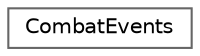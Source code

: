 digraph "Graphical Class Hierarchy"
{
 // LATEX_PDF_SIZE
  bgcolor="transparent";
  edge [fontname=Helvetica,fontsize=10,labelfontname=Helvetica,labelfontsize=10];
  node [fontname=Helvetica,fontsize=10,shape=box,height=0.2,width=0.4];
  rankdir="LR";
  Node0 [id="Node000000",label="CombatEvents",height=0.2,width=0.4,color="grey40", fillcolor="white", style="filled",URL="$class_combat_events.html",tooltip="Handles combat-related events in the game."];
}
